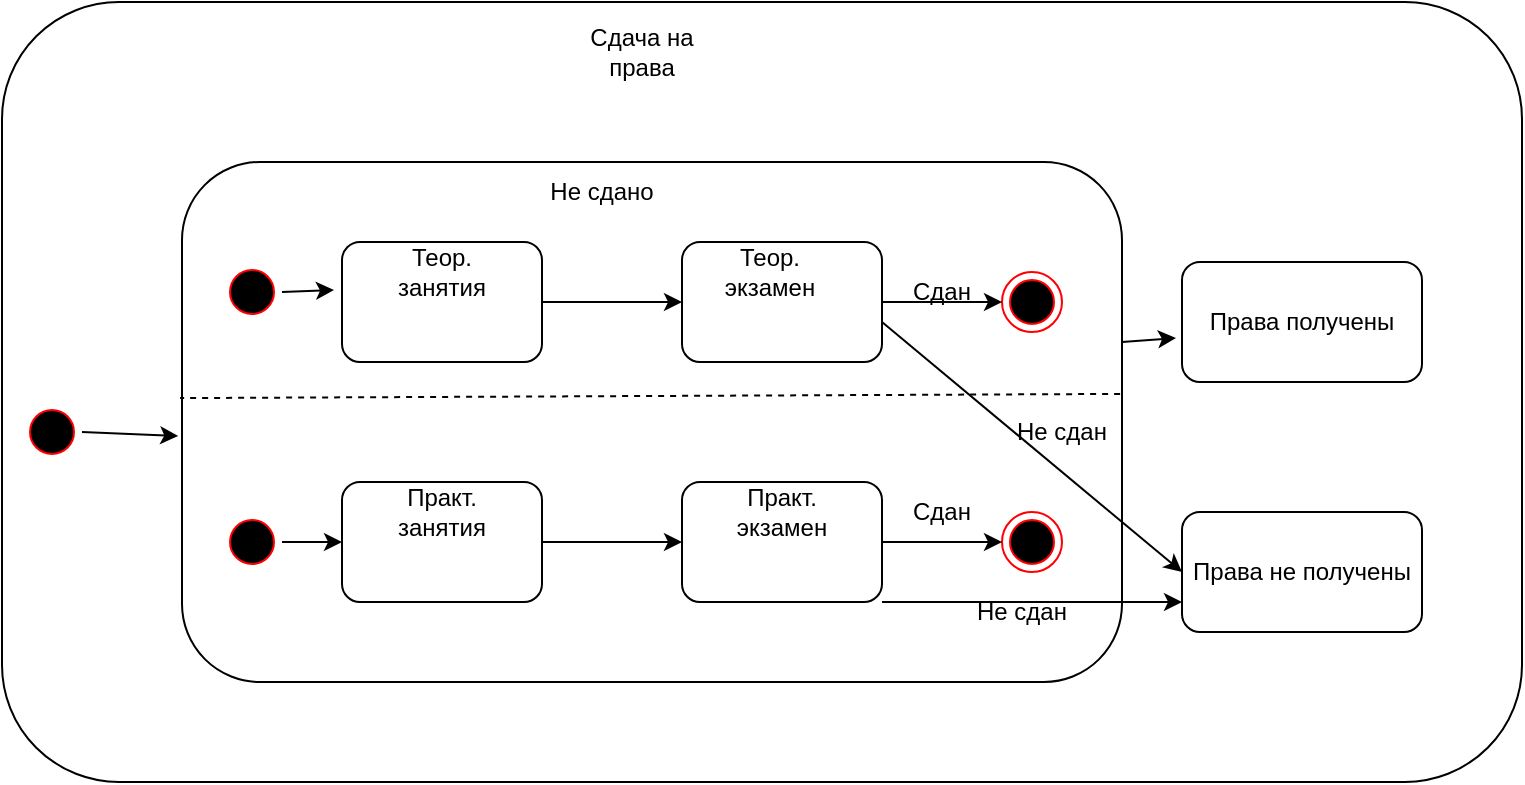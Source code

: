 <mxfile version="24.8.0">
  <diagram name="Страница — 1" id="b8g2IlyIvL_1kuamK1L0">
    <mxGraphModel dx="1364" dy="793" grid="1" gridSize="10" guides="1" tooltips="1" connect="1" arrows="1" fold="1" page="1" pageScale="1" pageWidth="827" pageHeight="1169" math="0" shadow="0">
      <root>
        <mxCell id="0" />
        <mxCell id="1" parent="0" />
        <mxCell id="fnXmz2nF8oUeoqAbC-up-1" value="" style="rounded=1;whiteSpace=wrap;html=1;" vertex="1" parent="1">
          <mxGeometry x="30" y="220" width="760" height="390" as="geometry" />
        </mxCell>
        <mxCell id="fnXmz2nF8oUeoqAbC-up-2" value="Сдача на права" style="text;html=1;align=center;verticalAlign=middle;whiteSpace=wrap;rounded=0;" vertex="1" parent="1">
          <mxGeometry x="320" y="230" width="60" height="30" as="geometry" />
        </mxCell>
        <mxCell id="fnXmz2nF8oUeoqAbC-up-3" value="" style="rounded=1;whiteSpace=wrap;html=1;" vertex="1" parent="1">
          <mxGeometry x="120" y="300" width="470" height="260" as="geometry" />
        </mxCell>
        <mxCell id="fnXmz2nF8oUeoqAbC-up-4" value="Не сдано" style="text;html=1;align=center;verticalAlign=middle;whiteSpace=wrap;rounded=0;" vertex="1" parent="1">
          <mxGeometry x="300" y="300" width="60" height="30" as="geometry" />
        </mxCell>
        <mxCell id="fnXmz2nF8oUeoqAbC-up-7" value="" style="ellipse;html=1;shape=startState;fillColor=#000000;strokeColor=#ff0000;" vertex="1" parent="1">
          <mxGeometry x="40" y="420" width="30" height="30" as="geometry" />
        </mxCell>
        <mxCell id="fnXmz2nF8oUeoqAbC-up-9" value="" style="rounded=1;whiteSpace=wrap;html=1;" vertex="1" parent="1">
          <mxGeometry x="200" y="340" width="100" height="60" as="geometry" />
        </mxCell>
        <mxCell id="fnXmz2nF8oUeoqAbC-up-10" value="Теор. занятия" style="text;html=1;align=center;verticalAlign=middle;whiteSpace=wrap;rounded=0;" vertex="1" parent="1">
          <mxGeometry x="220" y="340" width="60" height="30" as="geometry" />
        </mxCell>
        <mxCell id="fnXmz2nF8oUeoqAbC-up-14" value="" style="rounded=1;whiteSpace=wrap;html=1;" vertex="1" parent="1">
          <mxGeometry x="370" y="340" width="100" height="60" as="geometry" />
        </mxCell>
        <mxCell id="fnXmz2nF8oUeoqAbC-up-15" value="Теор. экзамен" style="text;html=1;align=center;verticalAlign=middle;whiteSpace=wrap;rounded=0;" vertex="1" parent="1">
          <mxGeometry x="384" y="340" width="60" height="30" as="geometry" />
        </mxCell>
        <mxCell id="fnXmz2nF8oUeoqAbC-up-17" value="" style="endArrow=none;dashed=1;html=1;rounded=0;entryX=-0.002;entryY=0.454;entryDx=0;entryDy=0;entryPerimeter=0;exitX=0.998;exitY=0.446;exitDx=0;exitDy=0;exitPerimeter=0;" edge="1" parent="1" source="fnXmz2nF8oUeoqAbC-up-3" target="fnXmz2nF8oUeoqAbC-up-3">
          <mxGeometry width="50" height="50" relative="1" as="geometry">
            <mxPoint x="590" y="410" as="sourcePoint" />
            <mxPoint x="640" y="360" as="targetPoint" />
          </mxGeometry>
        </mxCell>
        <mxCell id="fnXmz2nF8oUeoqAbC-up-18" value="" style="rounded=1;whiteSpace=wrap;html=1;" vertex="1" parent="1">
          <mxGeometry x="200" y="460" width="100" height="60" as="geometry" />
        </mxCell>
        <mxCell id="fnXmz2nF8oUeoqAbC-up-19" value="Практ. занятия" style="text;html=1;align=center;verticalAlign=middle;whiteSpace=wrap;rounded=0;" vertex="1" parent="1">
          <mxGeometry x="220" y="460" width="60" height="30" as="geometry" />
        </mxCell>
        <mxCell id="fnXmz2nF8oUeoqAbC-up-20" value="" style="rounded=1;whiteSpace=wrap;html=1;" vertex="1" parent="1">
          <mxGeometry x="370" y="460" width="100" height="60" as="geometry" />
        </mxCell>
        <mxCell id="fnXmz2nF8oUeoqAbC-up-21" value="Практ. экзамен" style="text;html=1;align=center;verticalAlign=middle;whiteSpace=wrap;rounded=0;" vertex="1" parent="1">
          <mxGeometry x="390" y="460" width="60" height="30" as="geometry" />
        </mxCell>
        <mxCell id="fnXmz2nF8oUeoqAbC-up-22" value="" style="ellipse;html=1;shape=startState;fillColor=#000000;strokeColor=#ff0000;" vertex="1" parent="1">
          <mxGeometry x="140" y="350" width="30" height="30" as="geometry" />
        </mxCell>
        <mxCell id="fnXmz2nF8oUeoqAbC-up-24" value="" style="endArrow=classic;html=1;rounded=0;exitX=1;exitY=0.5;exitDx=0;exitDy=0;" edge="1" parent="1" source="fnXmz2nF8oUeoqAbC-up-9">
          <mxGeometry width="50" height="50" relative="1" as="geometry">
            <mxPoint x="590" y="410" as="sourcePoint" />
            <mxPoint x="370" y="370" as="targetPoint" />
          </mxGeometry>
        </mxCell>
        <mxCell id="fnXmz2nF8oUeoqAbC-up-26" value="" style="ellipse;html=1;shape=endState;fillColor=#000000;strokeColor=#ff0000;" vertex="1" parent="1">
          <mxGeometry x="530" y="355" width="30" height="30" as="geometry" />
        </mxCell>
        <mxCell id="fnXmz2nF8oUeoqAbC-up-27" value="" style="ellipse;html=1;shape=endState;fillColor=#000000;strokeColor=#ff0000;" vertex="1" parent="1">
          <mxGeometry x="530" y="475" width="30" height="30" as="geometry" />
        </mxCell>
        <mxCell id="fnXmz2nF8oUeoqAbC-up-28" value="" style="ellipse;html=1;shape=startState;fillColor=#000000;strokeColor=#ff0000;" vertex="1" parent="1">
          <mxGeometry x="140" y="475" width="30" height="30" as="geometry" />
        </mxCell>
        <mxCell id="fnXmz2nF8oUeoqAbC-up-30" value="" style="endArrow=classic;html=1;rounded=0;exitX=1;exitY=0.5;exitDx=0;exitDy=0;entryX=-0.004;entryY=0.527;entryDx=0;entryDy=0;entryPerimeter=0;" edge="1" parent="1" source="fnXmz2nF8oUeoqAbC-up-7" target="fnXmz2nF8oUeoqAbC-up-3">
          <mxGeometry width="50" height="50" relative="1" as="geometry">
            <mxPoint x="590" y="410" as="sourcePoint" />
            <mxPoint x="640" y="360" as="targetPoint" />
          </mxGeometry>
        </mxCell>
        <mxCell id="fnXmz2nF8oUeoqAbC-up-31" value="" style="endArrow=classic;html=1;rounded=0;exitX=1;exitY=0.5;exitDx=0;exitDy=0;entryX=-0.04;entryY=0.4;entryDx=0;entryDy=0;entryPerimeter=0;" edge="1" parent="1" source="fnXmz2nF8oUeoqAbC-up-22" target="fnXmz2nF8oUeoqAbC-up-9">
          <mxGeometry width="50" height="50" relative="1" as="geometry">
            <mxPoint x="590" y="410" as="sourcePoint" />
            <mxPoint x="640" y="360" as="targetPoint" />
          </mxGeometry>
        </mxCell>
        <mxCell id="fnXmz2nF8oUeoqAbC-up-32" value="" style="endArrow=classic;html=1;rounded=0;exitX=1;exitY=0.5;exitDx=0;exitDy=0;entryX=0;entryY=0.5;entryDx=0;entryDy=0;" edge="1" parent="1" source="fnXmz2nF8oUeoqAbC-up-14" target="fnXmz2nF8oUeoqAbC-up-26">
          <mxGeometry width="50" height="50" relative="1" as="geometry">
            <mxPoint x="590" y="410" as="sourcePoint" />
            <mxPoint x="640" y="360" as="targetPoint" />
          </mxGeometry>
        </mxCell>
        <mxCell id="fnXmz2nF8oUeoqAbC-up-33" value="" style="endArrow=classic;html=1;rounded=0;exitX=1;exitY=0.5;exitDx=0;exitDy=0;entryX=0;entryY=0.5;entryDx=0;entryDy=0;" edge="1" parent="1" source="fnXmz2nF8oUeoqAbC-up-28" target="fnXmz2nF8oUeoqAbC-up-18">
          <mxGeometry width="50" height="50" relative="1" as="geometry">
            <mxPoint x="590" y="410" as="sourcePoint" />
            <mxPoint x="640" y="360" as="targetPoint" />
          </mxGeometry>
        </mxCell>
        <mxCell id="fnXmz2nF8oUeoqAbC-up-34" value="" style="endArrow=classic;html=1;rounded=0;exitX=1;exitY=0.5;exitDx=0;exitDy=0;entryX=0;entryY=0.5;entryDx=0;entryDy=0;" edge="1" parent="1" source="fnXmz2nF8oUeoqAbC-up-18" target="fnXmz2nF8oUeoqAbC-up-20">
          <mxGeometry width="50" height="50" relative="1" as="geometry">
            <mxPoint x="590" y="410" as="sourcePoint" />
            <mxPoint x="640" y="360" as="targetPoint" />
          </mxGeometry>
        </mxCell>
        <mxCell id="fnXmz2nF8oUeoqAbC-up-35" value="" style="endArrow=classic;html=1;rounded=0;exitX=1;exitY=0.5;exitDx=0;exitDy=0;entryX=0;entryY=0.5;entryDx=0;entryDy=0;" edge="1" parent="1" source="fnXmz2nF8oUeoqAbC-up-20" target="fnXmz2nF8oUeoqAbC-up-27">
          <mxGeometry width="50" height="50" relative="1" as="geometry">
            <mxPoint x="590" y="410" as="sourcePoint" />
            <mxPoint x="640" y="360" as="targetPoint" />
          </mxGeometry>
        </mxCell>
        <mxCell id="fnXmz2nF8oUeoqAbC-up-37" value="Права получены" style="rounded=1;whiteSpace=wrap;html=1;" vertex="1" parent="1">
          <mxGeometry x="620" y="350" width="120" height="60" as="geometry" />
        </mxCell>
        <mxCell id="fnXmz2nF8oUeoqAbC-up-38" value="" style="endArrow=classic;html=1;rounded=0;exitX=1;exitY=0.346;exitDx=0;exitDy=0;exitPerimeter=0;entryX=-0.025;entryY=0.633;entryDx=0;entryDy=0;entryPerimeter=0;" edge="1" parent="1" source="fnXmz2nF8oUeoqAbC-up-3" target="fnXmz2nF8oUeoqAbC-up-37">
          <mxGeometry width="50" height="50" relative="1" as="geometry">
            <mxPoint x="590" y="410" as="sourcePoint" />
            <mxPoint x="640" y="360" as="targetPoint" />
          </mxGeometry>
        </mxCell>
        <mxCell id="fnXmz2nF8oUeoqAbC-up-39" value="Сдан" style="text;html=1;align=center;verticalAlign=middle;whiteSpace=wrap;rounded=0;" vertex="1" parent="1">
          <mxGeometry x="470" y="350" width="60" height="30" as="geometry" />
        </mxCell>
        <mxCell id="fnXmz2nF8oUeoqAbC-up-40" value="Сдан" style="text;html=1;align=center;verticalAlign=middle;whiteSpace=wrap;rounded=0;" vertex="1" parent="1">
          <mxGeometry x="470" y="460" width="60" height="30" as="geometry" />
        </mxCell>
        <mxCell id="fnXmz2nF8oUeoqAbC-up-42" value="Права не получены" style="rounded=1;whiteSpace=wrap;html=1;" vertex="1" parent="1">
          <mxGeometry x="620" y="475" width="120" height="60" as="geometry" />
        </mxCell>
        <mxCell id="fnXmz2nF8oUeoqAbC-up-43" value="" style="endArrow=classic;html=1;rounded=0;exitX=0;exitY=1;exitDx=0;exitDy=0;entryX=0;entryY=0.5;entryDx=0;entryDy=0;" edge="1" parent="1" source="fnXmz2nF8oUeoqAbC-up-39" target="fnXmz2nF8oUeoqAbC-up-42">
          <mxGeometry width="50" height="50" relative="1" as="geometry">
            <mxPoint x="590" y="410" as="sourcePoint" />
            <mxPoint x="640" y="360" as="targetPoint" />
          </mxGeometry>
        </mxCell>
        <mxCell id="fnXmz2nF8oUeoqAbC-up-44" value="" style="endArrow=classic;html=1;rounded=0;exitX=1;exitY=1;exitDx=0;exitDy=0;entryX=0;entryY=0.75;entryDx=0;entryDy=0;" edge="1" parent="1" source="fnXmz2nF8oUeoqAbC-up-20" target="fnXmz2nF8oUeoqAbC-up-42">
          <mxGeometry width="50" height="50" relative="1" as="geometry">
            <mxPoint x="590" y="410" as="sourcePoint" />
            <mxPoint x="640" y="360" as="targetPoint" />
          </mxGeometry>
        </mxCell>
        <mxCell id="fnXmz2nF8oUeoqAbC-up-45" value="Не сдан" style="text;html=1;align=center;verticalAlign=middle;whiteSpace=wrap;rounded=0;" vertex="1" parent="1">
          <mxGeometry x="530" y="420" width="60" height="30" as="geometry" />
        </mxCell>
        <mxCell id="fnXmz2nF8oUeoqAbC-up-46" value="Не сдан" style="text;html=1;align=center;verticalAlign=middle;whiteSpace=wrap;rounded=0;" vertex="1" parent="1">
          <mxGeometry x="510" y="510" width="60" height="30" as="geometry" />
        </mxCell>
      </root>
    </mxGraphModel>
  </diagram>
</mxfile>
